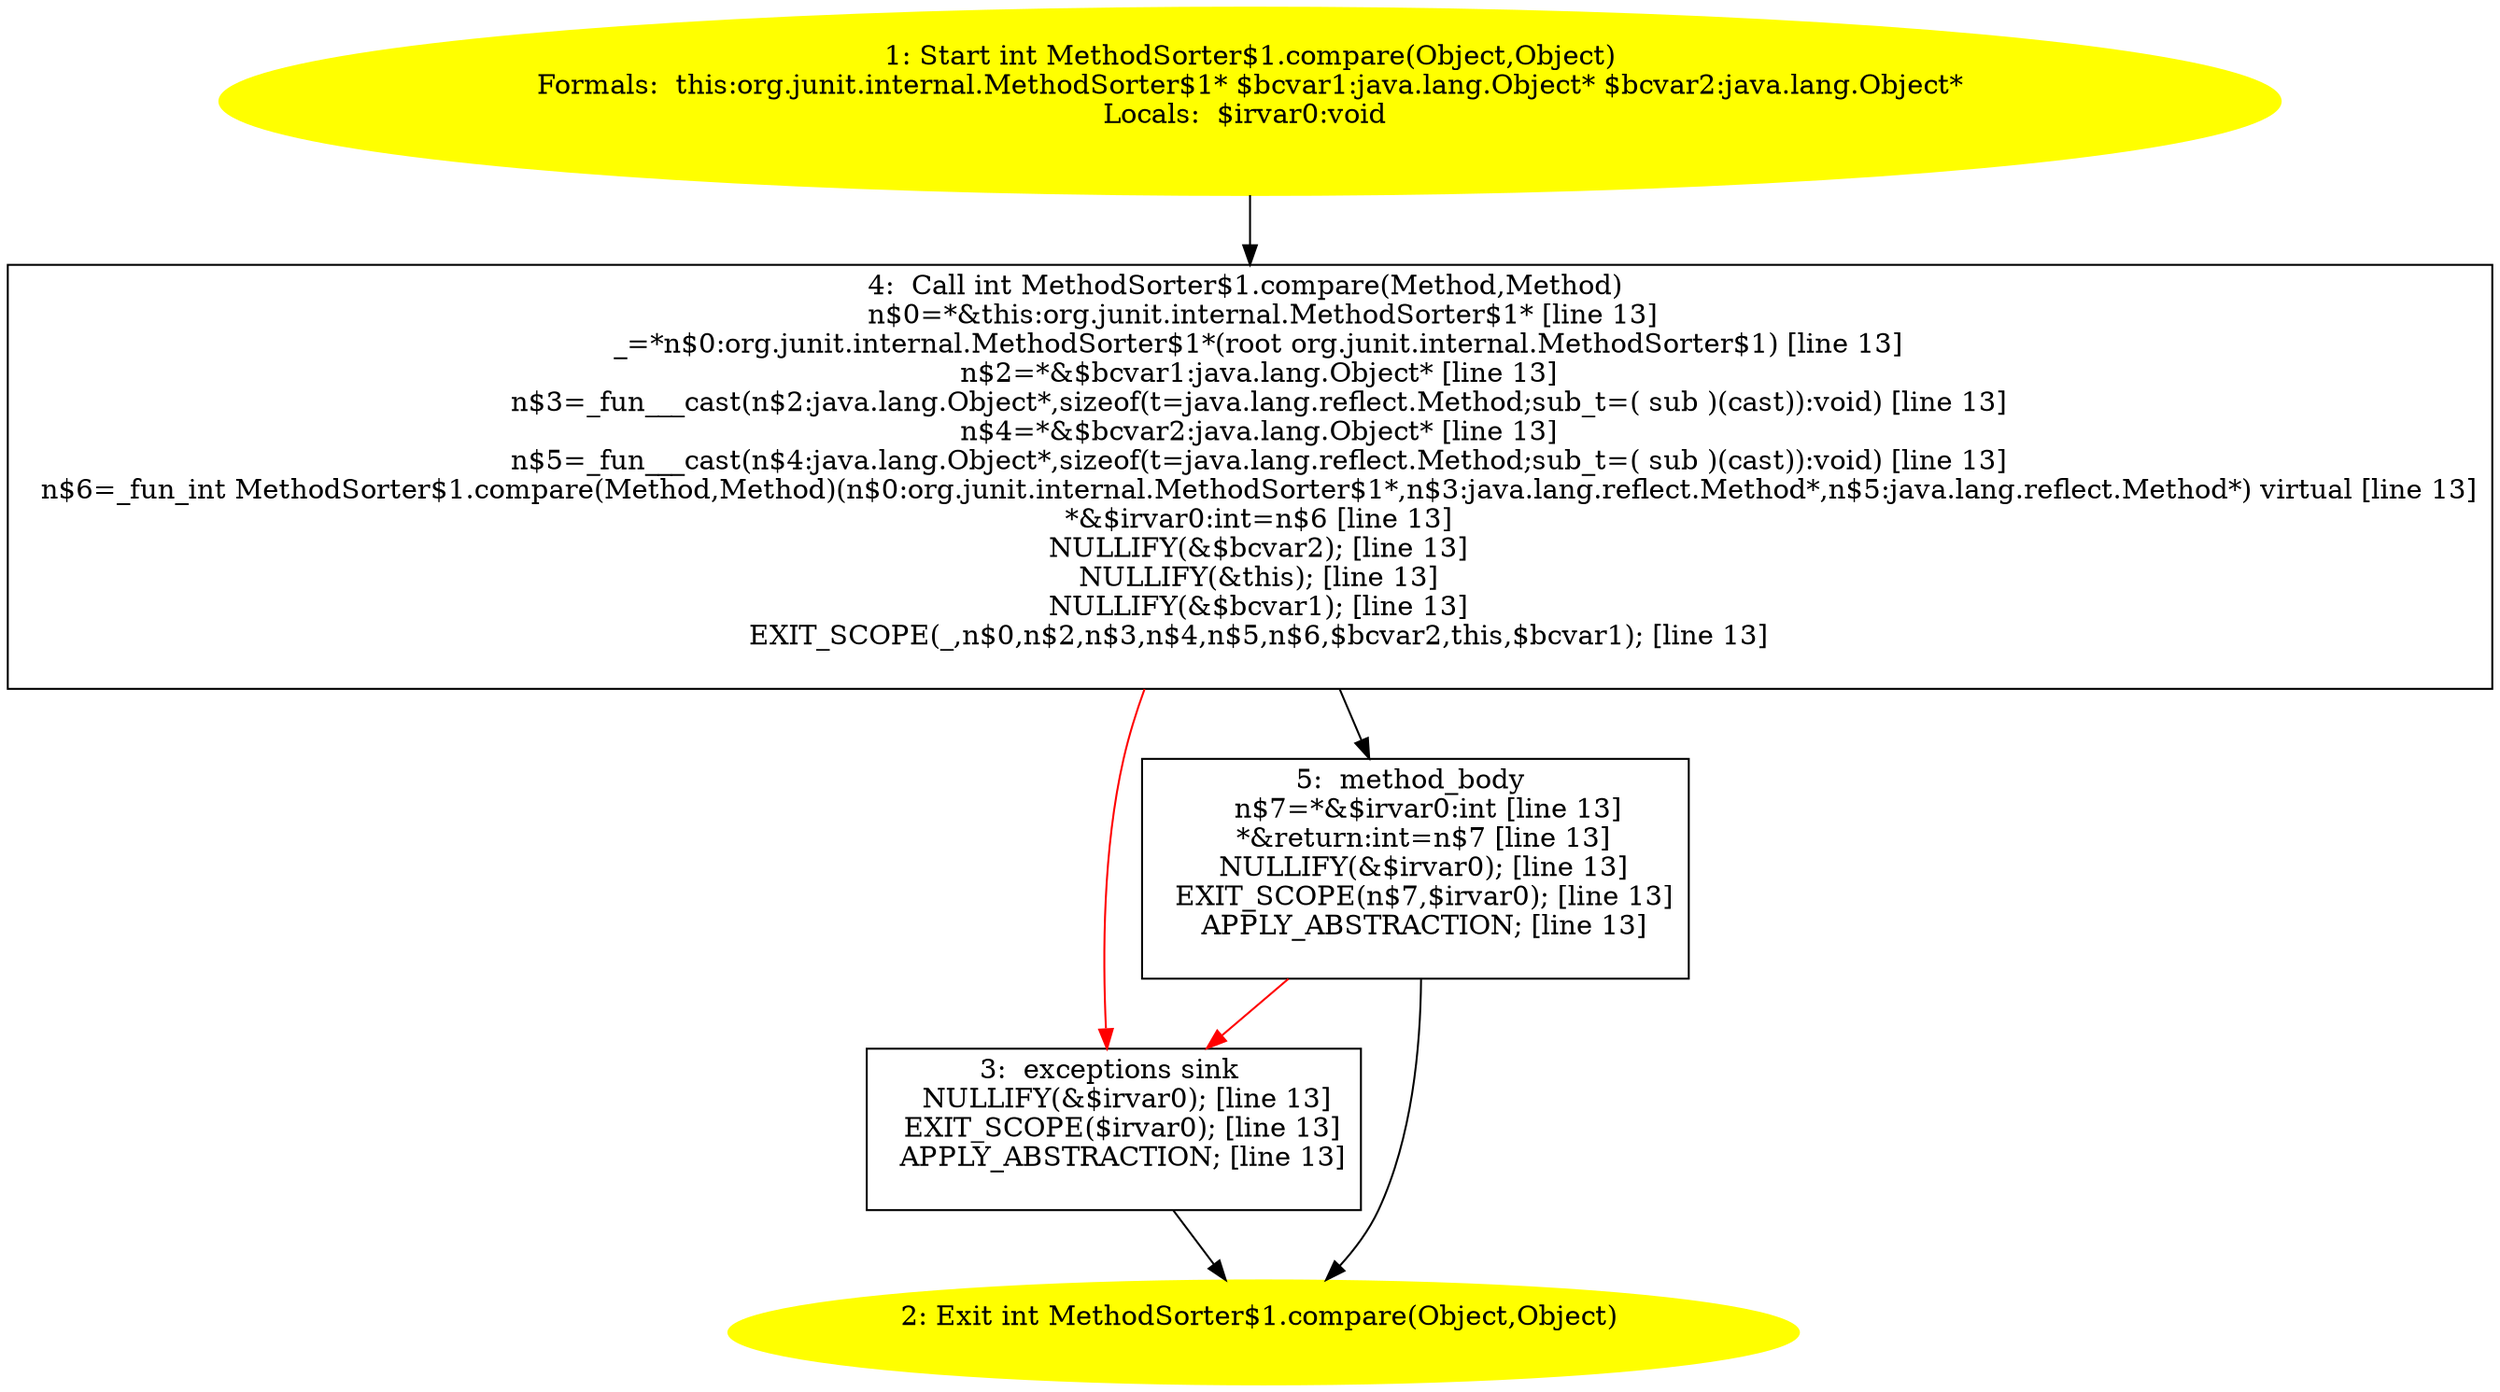 /* @generated */
digraph cfg {
"org.junit.internal.MethodSorter$1.compare(java.lang.Object,java.lang.Object):int.b28652550f73c24296937638b9e6933a_1" [label="1: Start int MethodSorter$1.compare(Object,Object)\nFormals:  this:org.junit.internal.MethodSorter$1* $bcvar1:java.lang.Object* $bcvar2:java.lang.Object*\nLocals:  $irvar0:void \n  " color=yellow style=filled]
	

	 "org.junit.internal.MethodSorter$1.compare(java.lang.Object,java.lang.Object):int.b28652550f73c24296937638b9e6933a_1" -> "org.junit.internal.MethodSorter$1.compare(java.lang.Object,java.lang.Object):int.b28652550f73c24296937638b9e6933a_4" ;
"org.junit.internal.MethodSorter$1.compare(java.lang.Object,java.lang.Object):int.b28652550f73c24296937638b9e6933a_2" [label="2: Exit int MethodSorter$1.compare(Object,Object) \n  " color=yellow style=filled]
	

"org.junit.internal.MethodSorter$1.compare(java.lang.Object,java.lang.Object):int.b28652550f73c24296937638b9e6933a_3" [label="3:  exceptions sink \n   NULLIFY(&$irvar0); [line 13]\n  EXIT_SCOPE($irvar0); [line 13]\n  APPLY_ABSTRACTION; [line 13]\n " shape="box"]
	

	 "org.junit.internal.MethodSorter$1.compare(java.lang.Object,java.lang.Object):int.b28652550f73c24296937638b9e6933a_3" -> "org.junit.internal.MethodSorter$1.compare(java.lang.Object,java.lang.Object):int.b28652550f73c24296937638b9e6933a_2" ;
"org.junit.internal.MethodSorter$1.compare(java.lang.Object,java.lang.Object):int.b28652550f73c24296937638b9e6933a_4" [label="4:  Call int MethodSorter$1.compare(Method,Method) \n   n$0=*&this:org.junit.internal.MethodSorter$1* [line 13]\n  _=*n$0:org.junit.internal.MethodSorter$1*(root org.junit.internal.MethodSorter$1) [line 13]\n  n$2=*&$bcvar1:java.lang.Object* [line 13]\n  n$3=_fun___cast(n$2:java.lang.Object*,sizeof(t=java.lang.reflect.Method;sub_t=( sub )(cast)):void) [line 13]\n  n$4=*&$bcvar2:java.lang.Object* [line 13]\n  n$5=_fun___cast(n$4:java.lang.Object*,sizeof(t=java.lang.reflect.Method;sub_t=( sub )(cast)):void) [line 13]\n  n$6=_fun_int MethodSorter$1.compare(Method,Method)(n$0:org.junit.internal.MethodSorter$1*,n$3:java.lang.reflect.Method*,n$5:java.lang.reflect.Method*) virtual [line 13]\n  *&$irvar0:int=n$6 [line 13]\n  NULLIFY(&$bcvar2); [line 13]\n  NULLIFY(&this); [line 13]\n  NULLIFY(&$bcvar1); [line 13]\n  EXIT_SCOPE(_,n$0,n$2,n$3,n$4,n$5,n$6,$bcvar2,this,$bcvar1); [line 13]\n " shape="box"]
	

	 "org.junit.internal.MethodSorter$1.compare(java.lang.Object,java.lang.Object):int.b28652550f73c24296937638b9e6933a_4" -> "org.junit.internal.MethodSorter$1.compare(java.lang.Object,java.lang.Object):int.b28652550f73c24296937638b9e6933a_5" ;
	 "org.junit.internal.MethodSorter$1.compare(java.lang.Object,java.lang.Object):int.b28652550f73c24296937638b9e6933a_4" -> "org.junit.internal.MethodSorter$1.compare(java.lang.Object,java.lang.Object):int.b28652550f73c24296937638b9e6933a_3" [color="red" ];
"org.junit.internal.MethodSorter$1.compare(java.lang.Object,java.lang.Object):int.b28652550f73c24296937638b9e6933a_5" [label="5:  method_body \n   n$7=*&$irvar0:int [line 13]\n  *&return:int=n$7 [line 13]\n  NULLIFY(&$irvar0); [line 13]\n  EXIT_SCOPE(n$7,$irvar0); [line 13]\n  APPLY_ABSTRACTION; [line 13]\n " shape="box"]
	

	 "org.junit.internal.MethodSorter$1.compare(java.lang.Object,java.lang.Object):int.b28652550f73c24296937638b9e6933a_5" -> "org.junit.internal.MethodSorter$1.compare(java.lang.Object,java.lang.Object):int.b28652550f73c24296937638b9e6933a_2" ;
	 "org.junit.internal.MethodSorter$1.compare(java.lang.Object,java.lang.Object):int.b28652550f73c24296937638b9e6933a_5" -> "org.junit.internal.MethodSorter$1.compare(java.lang.Object,java.lang.Object):int.b28652550f73c24296937638b9e6933a_3" [color="red" ];
}
